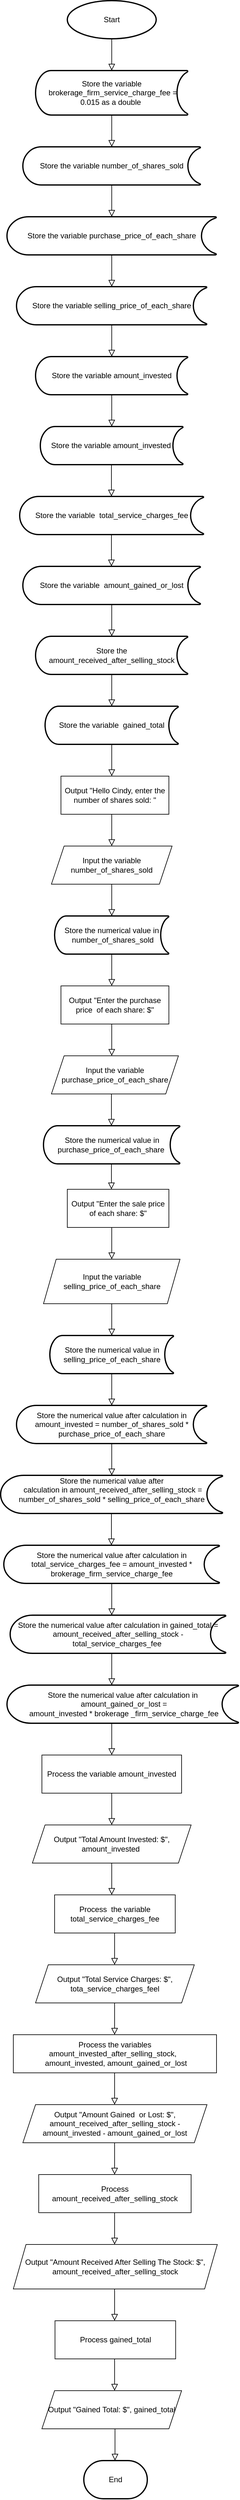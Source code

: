 <mxfile version="14.2.9" type="github">
  <diagram id="C5RBs43oDa-KdzZeNtuy" name="Page-1">
    <mxGraphModel dx="1186" dy="1964" grid="1" gridSize="10" guides="1" tooltips="1" connect="1" arrows="1" fold="1" page="1" pageScale="1" pageWidth="827" pageHeight="1169" math="0" shadow="0">
      <root>
        <mxCell id="WIyWlLk6GJQsqaUBKTNV-0" />
        <mxCell id="WIyWlLk6GJQsqaUBKTNV-1" parent="WIyWlLk6GJQsqaUBKTNV-0" />
        <mxCell id="Os3kQ1dHO9RdM6p-BYmI-0" value="Start" style="strokeWidth=2;html=1;shape=mxgraph.flowchart.start_1;whiteSpace=wrap;" vertex="1" parent="WIyWlLk6GJQsqaUBKTNV-1">
          <mxGeometry x="260" y="-1070" width="140" height="60" as="geometry" />
        </mxCell>
        <mxCell id="Os3kQ1dHO9RdM6p-BYmI-1" value="" style="rounded=0;html=1;jettySize=auto;orthogonalLoop=1;fontSize=11;endArrow=block;endFill=0;endSize=8;strokeWidth=1;shadow=0;labelBackgroundColor=none;edgeStyle=orthogonalEdgeStyle;" edge="1" parent="WIyWlLk6GJQsqaUBKTNV-1">
          <mxGeometry relative="1" as="geometry">
            <mxPoint x="330" y="100" as="sourcePoint" />
            <mxPoint x="330" y="150" as="targetPoint" />
          </mxGeometry>
        </mxCell>
        <mxCell id="Os3kQ1dHO9RdM6p-BYmI-4" value="" style="rounded=0;html=1;jettySize=auto;orthogonalLoop=1;fontSize=11;endArrow=block;endFill=0;endSize=8;strokeWidth=1;shadow=0;labelBackgroundColor=none;edgeStyle=orthogonalEdgeStyle;" edge="1" parent="WIyWlLk6GJQsqaUBKTNV-1">
          <mxGeometry relative="1" as="geometry">
            <mxPoint x="330" y="210" as="sourcePoint" />
            <mxPoint x="330" y="260" as="targetPoint" />
          </mxGeometry>
        </mxCell>
        <mxCell id="Os3kQ1dHO9RdM6p-BYmI-5" value="Input the variable number_of_shares_sold" style="shape=parallelogram;perimeter=parallelogramPerimeter;whiteSpace=wrap;html=1;fixedSize=1;" vertex="1" parent="WIyWlLk6GJQsqaUBKTNV-1">
          <mxGeometry x="235" y="260" width="190" height="60" as="geometry" />
        </mxCell>
        <mxCell id="Os3kQ1dHO9RdM6p-BYmI-6" value="Output &quot;Hello Cindy, enter the&lt;br&gt;number of shares sold: &quot;" style="rounded=0;whiteSpace=wrap;html=1;" vertex="1" parent="WIyWlLk6GJQsqaUBKTNV-1">
          <mxGeometry x="250" y="150" width="170" height="60" as="geometry" />
        </mxCell>
        <mxCell id="Os3kQ1dHO9RdM6p-BYmI-7" value="" style="rounded=0;html=1;jettySize=auto;orthogonalLoop=1;fontSize=11;endArrow=block;endFill=0;endSize=8;strokeWidth=1;shadow=0;labelBackgroundColor=none;edgeStyle=orthogonalEdgeStyle;" edge="1" parent="WIyWlLk6GJQsqaUBKTNV-1">
          <mxGeometry relative="1" as="geometry">
            <mxPoint x="330" y="320" as="sourcePoint" />
            <mxPoint x="330" y="370" as="targetPoint" />
          </mxGeometry>
        </mxCell>
        <mxCell id="Os3kQ1dHO9RdM6p-BYmI-8" value="Output &quot;Enter the purchase price &amp;nbsp;of each share: $&quot;" style="rounded=0;whiteSpace=wrap;html=1;" vertex="1" parent="WIyWlLk6GJQsqaUBKTNV-1">
          <mxGeometry x="250" y="480" width="170" height="60" as="geometry" />
        </mxCell>
        <mxCell id="Os3kQ1dHO9RdM6p-BYmI-9" value="" style="rounded=0;html=1;jettySize=auto;orthogonalLoop=1;fontSize=11;endArrow=block;endFill=0;endSize=8;strokeWidth=1;shadow=0;labelBackgroundColor=none;edgeStyle=orthogonalEdgeStyle;" edge="1" parent="WIyWlLk6GJQsqaUBKTNV-1">
          <mxGeometry relative="1" as="geometry">
            <mxPoint x="329.5" y="650" as="sourcePoint" />
            <mxPoint x="329.5" y="700" as="targetPoint" />
          </mxGeometry>
        </mxCell>
        <mxCell id="Os3kQ1dHO9RdM6p-BYmI-10" value="Input the variable purchase_price_of_each_share" style="shape=parallelogram;perimeter=parallelogramPerimeter;whiteSpace=wrap;html=1;fixedSize=1;" vertex="1" parent="WIyWlLk6GJQsqaUBKTNV-1">
          <mxGeometry x="235" y="590" width="200" height="60" as="geometry" />
        </mxCell>
        <mxCell id="Os3kQ1dHO9RdM6p-BYmI-12" value="Output &quot;Enter the sale price of each share: $&quot;" style="rounded=0;whiteSpace=wrap;html=1;" vertex="1" parent="WIyWlLk6GJQsqaUBKTNV-1">
          <mxGeometry x="260" y="800" width="160" height="60" as="geometry" />
        </mxCell>
        <mxCell id="Os3kQ1dHO9RdM6p-BYmI-13" value="" style="rounded=0;html=1;jettySize=auto;orthogonalLoop=1;fontSize=11;endArrow=block;endFill=0;endSize=8;strokeWidth=1;shadow=0;labelBackgroundColor=none;edgeStyle=orthogonalEdgeStyle;" edge="1" parent="WIyWlLk6GJQsqaUBKTNV-1">
          <mxGeometry relative="1" as="geometry">
            <mxPoint x="329.5" y="750" as="sourcePoint" />
            <mxPoint x="329.5" y="800" as="targetPoint" />
          </mxGeometry>
        </mxCell>
        <mxCell id="Os3kQ1dHO9RdM6p-BYmI-14" value="Input the variable selling_price_of_each_share" style="shape=parallelogram;perimeter=parallelogramPerimeter;whiteSpace=wrap;html=1;fixedSize=1;" vertex="1" parent="WIyWlLk6GJQsqaUBKTNV-1">
          <mxGeometry x="222.5" y="910" width="215" height="70" as="geometry" />
        </mxCell>
        <mxCell id="Os3kQ1dHO9RdM6p-BYmI-15" value="Store the numerical value in &amp;nbsp;number_of_shares_sold" style="strokeWidth=2;html=1;shape=mxgraph.flowchart.stored_data;whiteSpace=wrap;" vertex="1" parent="WIyWlLk6GJQsqaUBKTNV-1">
          <mxGeometry x="240" y="370" width="180" height="60" as="geometry" />
        </mxCell>
        <mxCell id="Os3kQ1dHO9RdM6p-BYmI-16" value="" style="rounded=0;html=1;jettySize=auto;orthogonalLoop=1;fontSize=11;endArrow=block;endFill=0;endSize=8;strokeWidth=1;shadow=0;labelBackgroundColor=none;edgeStyle=orthogonalEdgeStyle;" edge="1" parent="WIyWlLk6GJQsqaUBKTNV-1">
          <mxGeometry relative="1" as="geometry">
            <mxPoint x="330" y="430" as="sourcePoint" />
            <mxPoint x="330" y="480" as="targetPoint" />
          </mxGeometry>
        </mxCell>
        <mxCell id="Os3kQ1dHO9RdM6p-BYmI-17" value="" style="rounded=0;html=1;jettySize=auto;orthogonalLoop=1;fontSize=11;endArrow=block;endFill=0;endSize=8;strokeWidth=1;shadow=0;labelBackgroundColor=none;edgeStyle=orthogonalEdgeStyle;" edge="1" parent="WIyWlLk6GJQsqaUBKTNV-1">
          <mxGeometry relative="1" as="geometry">
            <mxPoint x="330" y="540" as="sourcePoint" />
            <mxPoint x="330" y="590" as="targetPoint" />
          </mxGeometry>
        </mxCell>
        <mxCell id="Os3kQ1dHO9RdM6p-BYmI-18" value="Store the numerical value in purchase_price_of_each_share&amp;nbsp;" style="strokeWidth=2;html=1;shape=mxgraph.flowchart.stored_data;whiteSpace=wrap;" vertex="1" parent="WIyWlLk6GJQsqaUBKTNV-1">
          <mxGeometry x="222.5" y="700" width="215" height="60" as="geometry" />
        </mxCell>
        <mxCell id="Os3kQ1dHO9RdM6p-BYmI-19" value="" style="rounded=0;html=1;jettySize=auto;orthogonalLoop=1;fontSize=11;endArrow=block;endFill=0;endSize=8;strokeWidth=1;shadow=0;labelBackgroundColor=none;edgeStyle=orthogonalEdgeStyle;" edge="1" parent="WIyWlLk6GJQsqaUBKTNV-1">
          <mxGeometry relative="1" as="geometry">
            <mxPoint x="330" y="860" as="sourcePoint" />
            <mxPoint x="330" y="910" as="targetPoint" />
          </mxGeometry>
        </mxCell>
        <mxCell id="Os3kQ1dHO9RdM6p-BYmI-20" value="" style="rounded=0;html=1;jettySize=auto;orthogonalLoop=1;fontSize=11;endArrow=block;endFill=0;endSize=8;strokeWidth=1;shadow=0;labelBackgroundColor=none;edgeStyle=orthogonalEdgeStyle;" edge="1" parent="WIyWlLk6GJQsqaUBKTNV-1">
          <mxGeometry relative="1" as="geometry">
            <mxPoint x="330" y="980" as="sourcePoint" />
            <mxPoint x="330" y="1030" as="targetPoint" />
          </mxGeometry>
        </mxCell>
        <mxCell id="Os3kQ1dHO9RdM6p-BYmI-21" value="Store the numerical value in selling_price_of_each_share" style="strokeWidth=2;html=1;shape=mxgraph.flowchart.stored_data;whiteSpace=wrap;" vertex="1" parent="WIyWlLk6GJQsqaUBKTNV-1">
          <mxGeometry x="232.5" y="1030" width="195" height="60" as="geometry" />
        </mxCell>
        <mxCell id="Os3kQ1dHO9RdM6p-BYmI-22" value="" style="rounded=0;html=1;jettySize=auto;orthogonalLoop=1;fontSize=11;endArrow=block;endFill=0;endSize=8;strokeWidth=1;shadow=0;labelBackgroundColor=none;edgeStyle=orthogonalEdgeStyle;" edge="1" parent="WIyWlLk6GJQsqaUBKTNV-1">
          <mxGeometry relative="1" as="geometry">
            <mxPoint x="330" y="1090" as="sourcePoint" />
            <mxPoint x="330" y="1140" as="targetPoint" />
          </mxGeometry>
        </mxCell>
        <mxCell id="Os3kQ1dHO9RdM6p-BYmI-23" value="Store the numerical value after calculation in &lt;br&gt;amount_invested = number_of_shares_sold * purchase_price_of_each_share" style="strokeWidth=2;html=1;shape=mxgraph.flowchart.stored_data;whiteSpace=wrap;" vertex="1" parent="WIyWlLk6GJQsqaUBKTNV-1">
          <mxGeometry x="180" y="1140" width="300" height="60" as="geometry" />
        </mxCell>
        <mxCell id="Os3kQ1dHO9RdM6p-BYmI-24" value="" style="rounded=0;html=1;jettySize=auto;orthogonalLoop=1;fontSize=11;endArrow=block;endFill=0;endSize=8;strokeWidth=1;shadow=0;labelBackgroundColor=none;edgeStyle=orthogonalEdgeStyle;" edge="1" parent="WIyWlLk6GJQsqaUBKTNV-1">
          <mxGeometry relative="1" as="geometry">
            <mxPoint x="330" y="1200" as="sourcePoint" />
            <mxPoint x="330" y="1250" as="targetPoint" />
          </mxGeometry>
        </mxCell>
        <mxCell id="Os3kQ1dHO9RdM6p-BYmI-25" value="Store the numerical value after&lt;br&gt;&amp;nbsp;calculation in amount_received_after_selling_stock&amp;nbsp;= number_of_shares_sold * selling_price_of_each_share&lt;span style=&quot;color: rgba(255 , 255 , 255 , 0.85) ; font-family: &amp;#34;menlo&amp;#34; ; background-color: rgb(31 , 31 , 36)&quot;&gt;&lt;br&gt;&lt;br&gt;&lt;/span&gt;" style="strokeWidth=2;html=1;shape=mxgraph.flowchart.stored_data;whiteSpace=wrap;" vertex="1" parent="WIyWlLk6GJQsqaUBKTNV-1">
          <mxGeometry x="155" y="1250" width="350" height="60" as="geometry" />
        </mxCell>
        <mxCell id="Os3kQ1dHO9RdM6p-BYmI-26" value="" style="rounded=0;html=1;jettySize=auto;orthogonalLoop=1;fontSize=11;endArrow=block;endFill=0;endSize=8;strokeWidth=1;shadow=0;labelBackgroundColor=none;edgeStyle=orthogonalEdgeStyle;" edge="1" parent="WIyWlLk6GJQsqaUBKTNV-1">
          <mxGeometry relative="1" as="geometry">
            <mxPoint x="329.5" y="1310" as="sourcePoint" />
            <mxPoint x="329.5" y="1360" as="targetPoint" />
          </mxGeometry>
        </mxCell>
        <mxCell id="Os3kQ1dHO9RdM6p-BYmI-27" value="Store the numerical value after calculation in total_service_charges_fee = amount_invested * brokerage_firm_service_charge_fee" style="strokeWidth=2;html=1;shape=mxgraph.flowchart.stored_data;whiteSpace=wrap;" vertex="1" parent="WIyWlLk6GJQsqaUBKTNV-1">
          <mxGeometry x="160" y="1360" width="340" height="60" as="geometry" />
        </mxCell>
        <mxCell id="Os3kQ1dHO9RdM6p-BYmI-28" value="Store the numerical value after calculation in gained_total = amount_received_after_selling_stock - total_service_charges_fee&amp;nbsp;" style="strokeWidth=2;html=1;shape=mxgraph.flowchart.stored_data;whiteSpace=wrap;" vertex="1" parent="WIyWlLk6GJQsqaUBKTNV-1">
          <mxGeometry x="170" y="1470" width="340" height="60" as="geometry" />
        </mxCell>
        <mxCell id="Os3kQ1dHO9RdM6p-BYmI-29" value="" style="rounded=0;html=1;jettySize=auto;orthogonalLoop=1;fontSize=11;endArrow=block;endFill=0;endSize=8;strokeWidth=1;shadow=0;labelBackgroundColor=none;edgeStyle=orthogonalEdgeStyle;" edge="1" parent="WIyWlLk6GJQsqaUBKTNV-1">
          <mxGeometry relative="1" as="geometry">
            <mxPoint x="330" y="1420" as="sourcePoint" />
            <mxPoint x="330" y="1470" as="targetPoint" />
          </mxGeometry>
        </mxCell>
        <mxCell id="Os3kQ1dHO9RdM6p-BYmI-31" value="" style="rounded=0;html=1;jettySize=auto;orthogonalLoop=1;fontSize=11;endArrow=block;endFill=0;endSize=8;strokeWidth=1;shadow=0;labelBackgroundColor=none;edgeStyle=orthogonalEdgeStyle;" edge="1" parent="WIyWlLk6GJQsqaUBKTNV-1">
          <mxGeometry relative="1" as="geometry">
            <mxPoint x="330" y="1530" as="sourcePoint" />
            <mxPoint x="330" y="1580" as="targetPoint" />
          </mxGeometry>
        </mxCell>
        <mxCell id="Os3kQ1dHO9RdM6p-BYmI-32" value="Store the numerical value after calculation in &amp;nbsp;amount_gained_or_lost =&lt;br&gt;&amp;nbsp;amount_invested * brokerage _firm_service_charge_fee" style="strokeWidth=2;html=1;shape=mxgraph.flowchart.stored_data;whiteSpace=wrap;" vertex="1" parent="WIyWlLk6GJQsqaUBKTNV-1">
          <mxGeometry x="165" y="1580" width="365" height="60" as="geometry" />
        </mxCell>
        <mxCell id="Os3kQ1dHO9RdM6p-BYmI-33" value="Output &quot;Total Amount Invested: $&quot;, amount_invested&amp;nbsp;" style="shape=parallelogram;perimeter=parallelogramPerimeter;whiteSpace=wrap;html=1;fixedSize=1;" vertex="1" parent="WIyWlLk6GJQsqaUBKTNV-1">
          <mxGeometry x="205" y="1800" width="250" height="60" as="geometry" />
        </mxCell>
        <mxCell id="Os3kQ1dHO9RdM6p-BYmI-34" value="" style="rounded=0;html=1;jettySize=auto;orthogonalLoop=1;fontSize=11;endArrow=block;endFill=0;endSize=8;strokeWidth=1;shadow=0;labelBackgroundColor=none;edgeStyle=orthogonalEdgeStyle;" edge="1" parent="WIyWlLk6GJQsqaUBKTNV-1">
          <mxGeometry relative="1" as="geometry">
            <mxPoint x="330" y="1640" as="sourcePoint" />
            <mxPoint x="330" y="1690" as="targetPoint" />
          </mxGeometry>
        </mxCell>
        <mxCell id="Os3kQ1dHO9RdM6p-BYmI-35" value="Process the variable amount_invested" style="rounded=0;whiteSpace=wrap;html=1;" vertex="1" parent="WIyWlLk6GJQsqaUBKTNV-1">
          <mxGeometry x="220" y="1690" width="220" height="60" as="geometry" />
        </mxCell>
        <mxCell id="Os3kQ1dHO9RdM6p-BYmI-36" value="" style="rounded=0;html=1;jettySize=auto;orthogonalLoop=1;fontSize=11;endArrow=block;endFill=0;endSize=8;strokeWidth=1;shadow=0;labelBackgroundColor=none;edgeStyle=orthogonalEdgeStyle;" edge="1" parent="WIyWlLk6GJQsqaUBKTNV-1">
          <mxGeometry relative="1" as="geometry">
            <mxPoint x="330" y="1750" as="sourcePoint" />
            <mxPoint x="330" y="1800" as="targetPoint" />
          </mxGeometry>
        </mxCell>
        <mxCell id="Os3kQ1dHO9RdM6p-BYmI-38" value="" style="rounded=0;html=1;jettySize=auto;orthogonalLoop=1;fontSize=11;endArrow=block;endFill=0;endSize=8;strokeWidth=1;shadow=0;labelBackgroundColor=none;edgeStyle=orthogonalEdgeStyle;" edge="1" parent="WIyWlLk6GJQsqaUBKTNV-1" source="Os3kQ1dHO9RdM6p-BYmI-33">
          <mxGeometry relative="1" as="geometry">
            <mxPoint x="330" y="1860" as="sourcePoint" />
            <mxPoint x="330" y="1910" as="targetPoint" />
          </mxGeometry>
        </mxCell>
        <mxCell id="Os3kQ1dHO9RdM6p-BYmI-39" value="Process &amp;nbsp;the variable total_service_charges_fee" style="rounded=0;whiteSpace=wrap;html=1;" vertex="1" parent="WIyWlLk6GJQsqaUBKTNV-1">
          <mxGeometry x="240" y="1910" width="190" height="60" as="geometry" />
        </mxCell>
        <mxCell id="Os3kQ1dHO9RdM6p-BYmI-40" value="" style="rounded=0;html=1;jettySize=auto;orthogonalLoop=1;fontSize=11;endArrow=block;endFill=0;endSize=8;strokeWidth=1;shadow=0;labelBackgroundColor=none;edgeStyle=orthogonalEdgeStyle;" edge="1" parent="WIyWlLk6GJQsqaUBKTNV-1">
          <mxGeometry relative="1" as="geometry">
            <mxPoint x="334.5" y="1970" as="sourcePoint" />
            <mxPoint x="334.5" y="2020" as="targetPoint" />
          </mxGeometry>
        </mxCell>
        <mxCell id="Os3kQ1dHO9RdM6p-BYmI-42" value="Output &quot;Total Service Charges: $&quot;, tota_service_charges_feel" style="shape=parallelogram;perimeter=parallelogramPerimeter;whiteSpace=wrap;html=1;fixedSize=1;" vertex="1" parent="WIyWlLk6GJQsqaUBKTNV-1">
          <mxGeometry x="210" y="2020" width="250" height="60" as="geometry" />
        </mxCell>
        <mxCell id="Os3kQ1dHO9RdM6p-BYmI-43" value="" style="rounded=0;html=1;jettySize=auto;orthogonalLoop=1;fontSize=11;endArrow=block;endFill=0;endSize=8;strokeWidth=1;shadow=0;labelBackgroundColor=none;edgeStyle=orthogonalEdgeStyle;" edge="1" parent="WIyWlLk6GJQsqaUBKTNV-1">
          <mxGeometry relative="1" as="geometry">
            <mxPoint x="334.5" y="2080" as="sourcePoint" />
            <mxPoint x="334.5" y="2130" as="targetPoint" />
          </mxGeometry>
        </mxCell>
        <mxCell id="Os3kQ1dHO9RdM6p-BYmI-44" value="Process the variables amount_invested_after_selling_stock, &amp;nbsp;&lt;br&gt;&amp;nbsp;amount_invested, amount_gained_or_lost" style="rounded=0;whiteSpace=wrap;html=1;" vertex="1" parent="WIyWlLk6GJQsqaUBKTNV-1">
          <mxGeometry x="175" y="2130" width="320" height="60" as="geometry" />
        </mxCell>
        <mxCell id="Os3kQ1dHO9RdM6p-BYmI-45" value="" style="rounded=0;html=1;jettySize=auto;orthogonalLoop=1;fontSize=11;endArrow=block;endFill=0;endSize=8;strokeWidth=1;shadow=0;labelBackgroundColor=none;edgeStyle=orthogonalEdgeStyle;" edge="1" parent="WIyWlLk6GJQsqaUBKTNV-1">
          <mxGeometry relative="1" as="geometry">
            <mxPoint x="334.5" y="2190" as="sourcePoint" />
            <mxPoint x="334.5" y="2240" as="targetPoint" />
            <Array as="points">
              <mxPoint x="334.5" y="2230" />
              <mxPoint x="334.5" y="2230" />
            </Array>
          </mxGeometry>
        </mxCell>
        <mxCell id="Os3kQ1dHO9RdM6p-BYmI-46" value="Output &quot;Amount Gained &amp;nbsp;or Lost: $&quot;, amount_received_after_selling_stock - amount_invested - amount_gained_or_lost" style="shape=parallelogram;perimeter=parallelogramPerimeter;whiteSpace=wrap;html=1;fixedSize=1;" vertex="1" parent="WIyWlLk6GJQsqaUBKTNV-1">
          <mxGeometry x="190" y="2240" width="290" height="60" as="geometry" />
        </mxCell>
        <mxCell id="Os3kQ1dHO9RdM6p-BYmI-47" value="" style="rounded=0;html=1;jettySize=auto;orthogonalLoop=1;fontSize=11;endArrow=block;endFill=0;endSize=8;strokeWidth=1;shadow=0;labelBackgroundColor=none;edgeStyle=orthogonalEdgeStyle;" edge="1" parent="WIyWlLk6GJQsqaUBKTNV-1">
          <mxGeometry relative="1" as="geometry">
            <mxPoint x="334.5" y="2300" as="sourcePoint" />
            <mxPoint x="334.5" y="2350" as="targetPoint" />
          </mxGeometry>
        </mxCell>
        <mxCell id="Os3kQ1dHO9RdM6p-BYmI-48" value="Process amount_received_after_selling_stock" style="rounded=0;whiteSpace=wrap;html=1;" vertex="1" parent="WIyWlLk6GJQsqaUBKTNV-1">
          <mxGeometry x="215" y="2350" width="240" height="60" as="geometry" />
        </mxCell>
        <mxCell id="Os3kQ1dHO9RdM6p-BYmI-49" value="" style="rounded=0;html=1;jettySize=auto;orthogonalLoop=1;fontSize=11;endArrow=block;endFill=0;endSize=8;strokeWidth=1;shadow=0;labelBackgroundColor=none;edgeStyle=orthogonalEdgeStyle;" edge="1" parent="WIyWlLk6GJQsqaUBKTNV-1">
          <mxGeometry relative="1" as="geometry">
            <mxPoint x="334.5" y="2410" as="sourcePoint" />
            <mxPoint x="334.5" y="2460" as="targetPoint" />
          </mxGeometry>
        </mxCell>
        <mxCell id="Os3kQ1dHO9RdM6p-BYmI-50" value="Output &quot;Amount Received After Selling The Stock: $&quot;, amount_received_after_selling_stock" style="shape=parallelogram;perimeter=parallelogramPerimeter;whiteSpace=wrap;html=1;fixedSize=1;" vertex="1" parent="WIyWlLk6GJQsqaUBKTNV-1">
          <mxGeometry x="175" y="2460" width="321.25" height="70" as="geometry" />
        </mxCell>
        <mxCell id="Os3kQ1dHO9RdM6p-BYmI-51" value="" style="rounded=0;html=1;jettySize=auto;orthogonalLoop=1;fontSize=11;endArrow=block;endFill=0;endSize=8;strokeWidth=1;shadow=0;labelBackgroundColor=none;edgeStyle=orthogonalEdgeStyle;" edge="1" parent="WIyWlLk6GJQsqaUBKTNV-1">
          <mxGeometry relative="1" as="geometry">
            <mxPoint x="334.5" y="2530" as="sourcePoint" />
            <mxPoint x="334.5" y="2580" as="targetPoint" />
          </mxGeometry>
        </mxCell>
        <mxCell id="Os3kQ1dHO9RdM6p-BYmI-52" value="Process gained_total" style="rounded=0;whiteSpace=wrap;html=1;" vertex="1" parent="WIyWlLk6GJQsqaUBKTNV-1">
          <mxGeometry x="240.63" y="2580" width="190" height="60" as="geometry" />
        </mxCell>
        <mxCell id="Os3kQ1dHO9RdM6p-BYmI-54" value="" style="rounded=0;html=1;jettySize=auto;orthogonalLoop=1;fontSize=11;endArrow=block;endFill=0;endSize=8;strokeWidth=1;shadow=0;labelBackgroundColor=none;edgeStyle=orthogonalEdgeStyle;" edge="1" parent="WIyWlLk6GJQsqaUBKTNV-1">
          <mxGeometry relative="1" as="geometry">
            <mxPoint x="334.5" y="2640" as="sourcePoint" />
            <mxPoint x="334.5" y="2690" as="targetPoint" />
          </mxGeometry>
        </mxCell>
        <mxCell id="Os3kQ1dHO9RdM6p-BYmI-55" value="Output &quot;Gained Total: $&quot;, gained_total" style="shape=parallelogram;perimeter=parallelogramPerimeter;whiteSpace=wrap;html=1;fixedSize=1;" vertex="1" parent="WIyWlLk6GJQsqaUBKTNV-1">
          <mxGeometry x="220" y="2690" width="220" height="60" as="geometry" />
        </mxCell>
        <mxCell id="Os3kQ1dHO9RdM6p-BYmI-56" value="Store the variable &amp;nbsp;brokerage_firm_service_charge_fee = 0.015 as a double&amp;nbsp;" style="strokeWidth=2;html=1;shape=mxgraph.flowchart.stored_data;whiteSpace=wrap;" vertex="1" parent="WIyWlLk6GJQsqaUBKTNV-1">
          <mxGeometry x="210" y="-960" width="240" height="70" as="geometry" />
        </mxCell>
        <mxCell id="Os3kQ1dHO9RdM6p-BYmI-57" value="Store the variable number_of_shares_sold" style="strokeWidth=2;html=1;shape=mxgraph.flowchart.stored_data;whiteSpace=wrap;" vertex="1" parent="WIyWlLk6GJQsqaUBKTNV-1">
          <mxGeometry x="190" y="-840" width="280" height="60" as="geometry" />
        </mxCell>
        <mxCell id="Os3kQ1dHO9RdM6p-BYmI-58" value="Store the variable purchase_price_of_each_share" style="strokeWidth=2;html=1;shape=mxgraph.flowchart.stored_data;whiteSpace=wrap;" vertex="1" parent="WIyWlLk6GJQsqaUBKTNV-1">
          <mxGeometry x="165" y="-730" width="330" height="60" as="geometry" />
        </mxCell>
        <mxCell id="Os3kQ1dHO9RdM6p-BYmI-59" value="Store the variable selling_price_of_each_share" style="strokeWidth=2;html=1;shape=mxgraph.flowchart.stored_data;whiteSpace=wrap;" vertex="1" parent="WIyWlLk6GJQsqaUBKTNV-1">
          <mxGeometry x="180" y="-620" width="300" height="60" as="geometry" />
        </mxCell>
        <mxCell id="Os3kQ1dHO9RdM6p-BYmI-60" value="Store the variable amount_invested" style="strokeWidth=2;html=1;shape=mxgraph.flowchart.stored_data;whiteSpace=wrap;" vertex="1" parent="WIyWlLk6GJQsqaUBKTNV-1">
          <mxGeometry x="210" y="-510" width="240" height="60" as="geometry" />
        </mxCell>
        <mxCell id="Os3kQ1dHO9RdM6p-BYmI-61" value="Store the variable &amp;nbsp;total_service_charges_fee" style="strokeWidth=2;html=1;shape=mxgraph.flowchart.stored_data;whiteSpace=wrap;" vertex="1" parent="WIyWlLk6GJQsqaUBKTNV-1">
          <mxGeometry x="185" y="-290" width="290" height="60" as="geometry" />
        </mxCell>
        <mxCell id="Os3kQ1dHO9RdM6p-BYmI-62" value="Store the variable &amp;nbsp;amount_gained_or_lost" style="strokeWidth=2;html=1;shape=mxgraph.flowchart.stored_data;whiteSpace=wrap;" vertex="1" parent="WIyWlLk6GJQsqaUBKTNV-1">
          <mxGeometry x="190" y="-180" width="280" height="60" as="geometry" />
        </mxCell>
        <mxCell id="Os3kQ1dHO9RdM6p-BYmI-63" value="Store the amount_received_after_selling_stock" style="strokeWidth=2;html=1;shape=mxgraph.flowchart.stored_data;whiteSpace=wrap;" vertex="1" parent="WIyWlLk6GJQsqaUBKTNV-1">
          <mxGeometry x="210" y="-70" width="240" height="60" as="geometry" />
        </mxCell>
        <mxCell id="Os3kQ1dHO9RdM6p-BYmI-64" value="Store the variable &amp;nbsp;gained_total" style="strokeWidth=2;html=1;shape=mxgraph.flowchart.stored_data;whiteSpace=wrap;" vertex="1" parent="WIyWlLk6GJQsqaUBKTNV-1">
          <mxGeometry x="225" y="40" width="210" height="60" as="geometry" />
        </mxCell>
        <mxCell id="Os3kQ1dHO9RdM6p-BYmI-65" value="" style="rounded=0;html=1;jettySize=auto;orthogonalLoop=1;fontSize=11;endArrow=block;endFill=0;endSize=8;strokeWidth=1;shadow=0;labelBackgroundColor=none;edgeStyle=orthogonalEdgeStyle;" edge="1" parent="WIyWlLk6GJQsqaUBKTNV-1">
          <mxGeometry relative="1" as="geometry">
            <mxPoint x="330" y="-10" as="sourcePoint" />
            <mxPoint x="330" y="40" as="targetPoint" />
          </mxGeometry>
        </mxCell>
        <mxCell id="Os3kQ1dHO9RdM6p-BYmI-66" value="" style="rounded=0;html=1;jettySize=auto;orthogonalLoop=1;fontSize=11;endArrow=block;endFill=0;endSize=8;strokeWidth=1;shadow=0;labelBackgroundColor=none;edgeStyle=orthogonalEdgeStyle;" edge="1" parent="WIyWlLk6GJQsqaUBKTNV-1">
          <mxGeometry relative="1" as="geometry">
            <mxPoint x="330" y="-120" as="sourcePoint" />
            <mxPoint x="330" y="-70" as="targetPoint" />
          </mxGeometry>
        </mxCell>
        <mxCell id="Os3kQ1dHO9RdM6p-BYmI-67" value="" style="rounded=0;html=1;jettySize=auto;orthogonalLoop=1;fontSize=11;endArrow=block;endFill=0;endSize=8;strokeWidth=1;shadow=0;labelBackgroundColor=none;edgeStyle=orthogonalEdgeStyle;" edge="1" parent="WIyWlLk6GJQsqaUBKTNV-1">
          <mxGeometry relative="1" as="geometry">
            <mxPoint x="329.5" y="-230" as="sourcePoint" />
            <mxPoint x="329.5" y="-180" as="targetPoint" />
          </mxGeometry>
        </mxCell>
        <mxCell id="Os3kQ1dHO9RdM6p-BYmI-68" value="" style="rounded=0;html=1;jettySize=auto;orthogonalLoop=1;fontSize=11;endArrow=block;endFill=0;endSize=8;strokeWidth=1;shadow=0;labelBackgroundColor=none;edgeStyle=orthogonalEdgeStyle;" edge="1" parent="WIyWlLk6GJQsqaUBKTNV-1">
          <mxGeometry relative="1" as="geometry">
            <mxPoint x="329.5" y="-340" as="sourcePoint" />
            <mxPoint x="329.5" y="-290" as="targetPoint" />
          </mxGeometry>
        </mxCell>
        <mxCell id="Os3kQ1dHO9RdM6p-BYmI-69" value="Store the variable amount_invested&amp;nbsp;" style="strokeWidth=2;html=1;shape=mxgraph.flowchart.stored_data;whiteSpace=wrap;" vertex="1" parent="WIyWlLk6GJQsqaUBKTNV-1">
          <mxGeometry x="217.5" y="-400" width="225" height="60" as="geometry" />
        </mxCell>
        <mxCell id="Os3kQ1dHO9RdM6p-BYmI-70" value="" style="rounded=0;html=1;jettySize=auto;orthogonalLoop=1;fontSize=11;endArrow=block;endFill=0;endSize=8;strokeWidth=1;shadow=0;labelBackgroundColor=none;edgeStyle=orthogonalEdgeStyle;" edge="1" parent="WIyWlLk6GJQsqaUBKTNV-1">
          <mxGeometry relative="1" as="geometry">
            <mxPoint x="330" y="-450" as="sourcePoint" />
            <mxPoint x="330" y="-400" as="targetPoint" />
          </mxGeometry>
        </mxCell>
        <mxCell id="Os3kQ1dHO9RdM6p-BYmI-72" value="" style="rounded=0;html=1;jettySize=auto;orthogonalLoop=1;fontSize=11;endArrow=block;endFill=0;endSize=8;strokeWidth=1;shadow=0;labelBackgroundColor=none;edgeStyle=orthogonalEdgeStyle;" edge="1" parent="WIyWlLk6GJQsqaUBKTNV-1">
          <mxGeometry relative="1" as="geometry">
            <mxPoint x="330" y="-560" as="sourcePoint" />
            <mxPoint x="330" y="-510" as="targetPoint" />
          </mxGeometry>
        </mxCell>
        <mxCell id="Os3kQ1dHO9RdM6p-BYmI-73" value="" style="rounded=0;html=1;jettySize=auto;orthogonalLoop=1;fontSize=11;endArrow=block;endFill=0;endSize=8;strokeWidth=1;shadow=0;labelBackgroundColor=none;edgeStyle=orthogonalEdgeStyle;" edge="1" parent="WIyWlLk6GJQsqaUBKTNV-1">
          <mxGeometry relative="1" as="geometry">
            <mxPoint x="330" y="-670" as="sourcePoint" />
            <mxPoint x="330" y="-620" as="targetPoint" />
          </mxGeometry>
        </mxCell>
        <mxCell id="Os3kQ1dHO9RdM6p-BYmI-74" value="" style="rounded=0;html=1;jettySize=auto;orthogonalLoop=1;fontSize=11;endArrow=block;endFill=0;endSize=8;strokeWidth=1;shadow=0;labelBackgroundColor=none;edgeStyle=orthogonalEdgeStyle;" edge="1" parent="WIyWlLk6GJQsqaUBKTNV-1">
          <mxGeometry relative="1" as="geometry">
            <mxPoint x="330" y="-780" as="sourcePoint" />
            <mxPoint x="330" y="-730" as="targetPoint" />
          </mxGeometry>
        </mxCell>
        <mxCell id="Os3kQ1dHO9RdM6p-BYmI-75" value="" style="rounded=0;html=1;jettySize=auto;orthogonalLoop=1;fontSize=11;endArrow=block;endFill=0;endSize=8;strokeWidth=1;shadow=0;labelBackgroundColor=none;edgeStyle=orthogonalEdgeStyle;" edge="1" parent="WIyWlLk6GJQsqaUBKTNV-1">
          <mxGeometry relative="1" as="geometry">
            <mxPoint x="330" y="-890" as="sourcePoint" />
            <mxPoint x="330" y="-840" as="targetPoint" />
          </mxGeometry>
        </mxCell>
        <mxCell id="Os3kQ1dHO9RdM6p-BYmI-76" value="" style="rounded=0;html=1;jettySize=auto;orthogonalLoop=1;fontSize=11;endArrow=block;endFill=0;endSize=8;strokeWidth=1;shadow=0;labelBackgroundColor=none;edgeStyle=orthogonalEdgeStyle;" edge="1" parent="WIyWlLk6GJQsqaUBKTNV-1">
          <mxGeometry relative="1" as="geometry">
            <mxPoint x="330" y="-1010" as="sourcePoint" />
            <mxPoint x="330" y="-960" as="targetPoint" />
          </mxGeometry>
        </mxCell>
        <mxCell id="Os3kQ1dHO9RdM6p-BYmI-77" value="" style="rounded=0;html=1;jettySize=auto;orthogonalLoop=1;fontSize=11;endArrow=block;endFill=0;endSize=8;strokeWidth=1;shadow=0;labelBackgroundColor=none;edgeStyle=orthogonalEdgeStyle;" edge="1" parent="WIyWlLk6GJQsqaUBKTNV-1">
          <mxGeometry relative="1" as="geometry">
            <mxPoint x="335.13" y="2750" as="sourcePoint" />
            <mxPoint x="335.13" y="2800" as="targetPoint" />
          </mxGeometry>
        </mxCell>
        <mxCell id="Os3kQ1dHO9RdM6p-BYmI-78" value="End" style="strokeWidth=2;html=1;shape=mxgraph.flowchart.terminator;whiteSpace=wrap;" vertex="1" parent="WIyWlLk6GJQsqaUBKTNV-1">
          <mxGeometry x="286" y="2800" width="100" height="60" as="geometry" />
        </mxCell>
      </root>
    </mxGraphModel>
  </diagram>
</mxfile>
